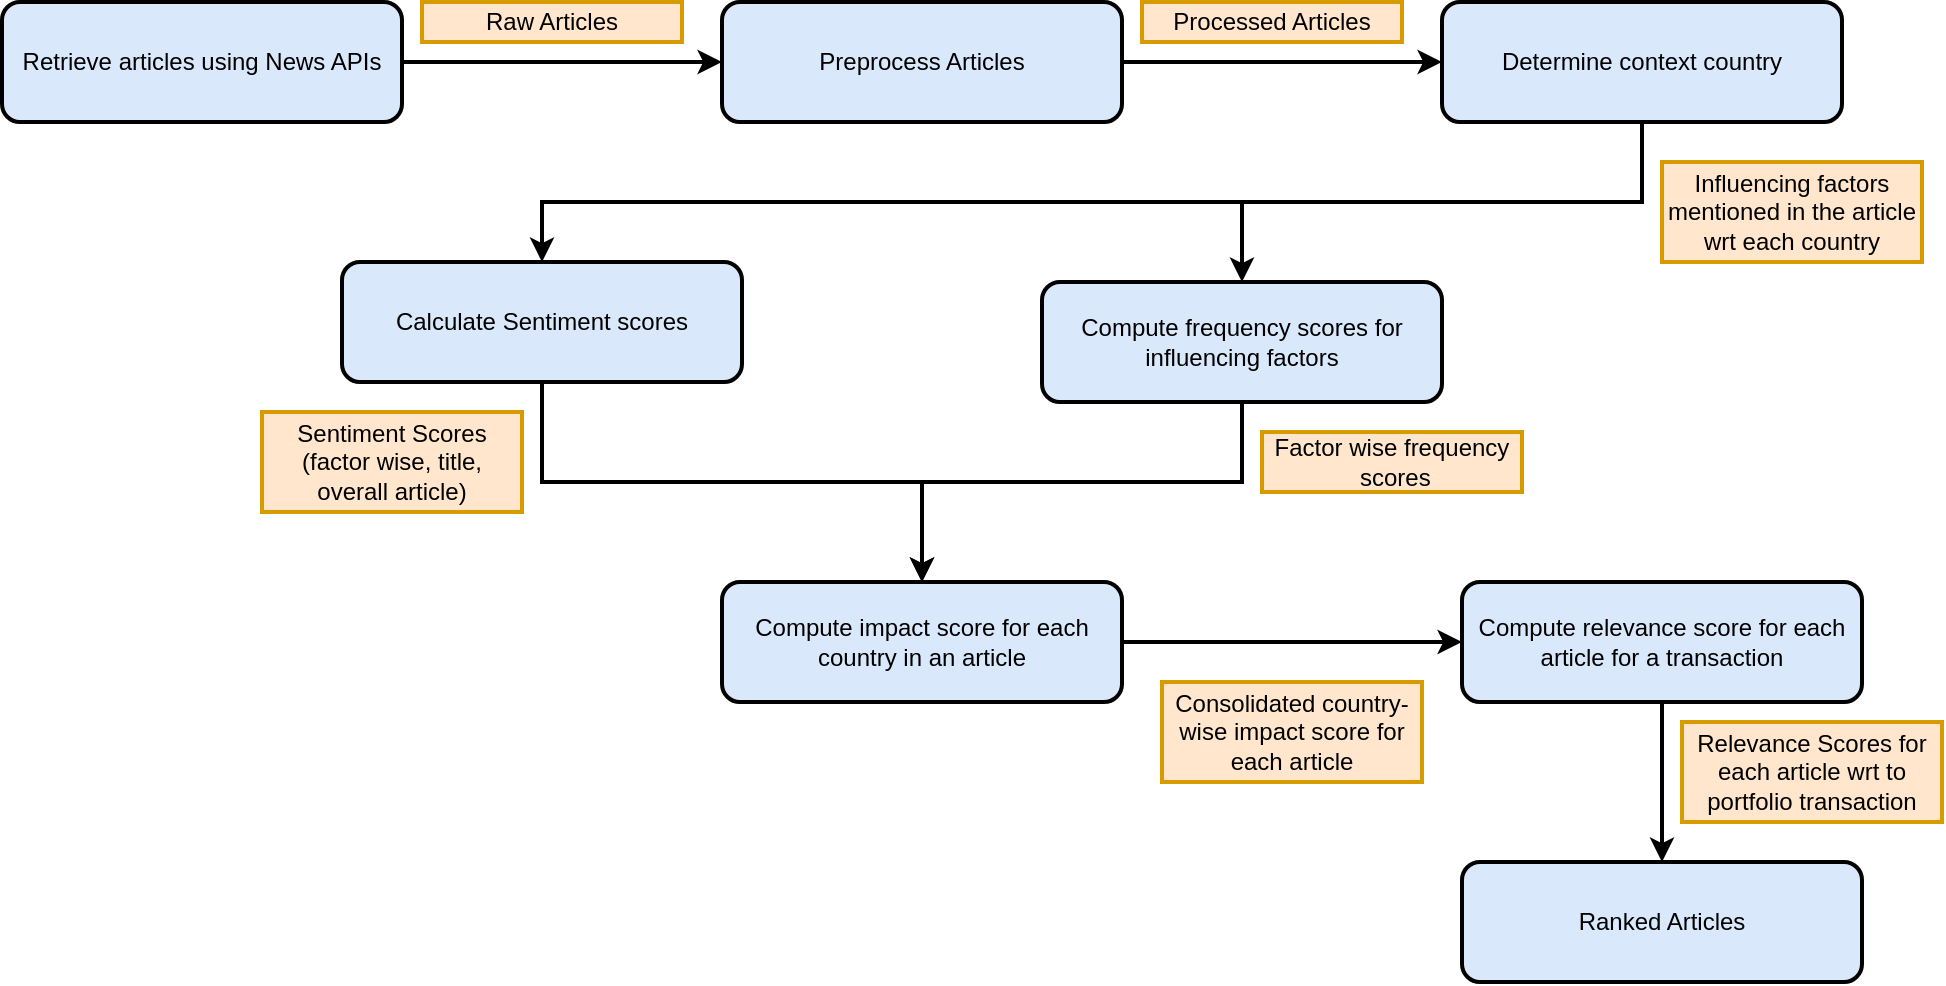 <mxfile version="13.10.2" type="device"><diagram id="5tcdnKqq4ehmVtf3WS5i" name="Page-1"><mxGraphModel dx="1186" dy="686" grid="1" gridSize="10" guides="1" tooltips="1" connect="1" arrows="1" fold="1" page="1" pageScale="1" pageWidth="850" pageHeight="1100" math="0" shadow="0"><root><mxCell id="0"/><mxCell id="1" parent="0"/><mxCell id="LpZ8_ZMy2qOHwm8Th0-t-12" value="" style="edgeStyle=orthogonalEdgeStyle;rounded=0;orthogonalLoop=1;jettySize=auto;html=1;strokeWidth=2;fontSize=12;" parent="1" source="LpZ8_ZMy2qOHwm8Th0-t-1" target="LpZ8_ZMy2qOHwm8Th0-t-11" edge="1"><mxGeometry relative="1" as="geometry"/></mxCell><mxCell id="LpZ8_ZMy2qOHwm8Th0-t-1" value="Retrieve articles using News APIs" style="rounded=1;whiteSpace=wrap;html=1;fillColor=#dae8fc;strokeWidth=2;fontSize=12;" parent="1" vertex="1"><mxGeometry x="40" y="80" width="200" height="60" as="geometry"/></mxCell><mxCell id="KVL5HZ94pKHlvyvh8xRK-1" style="edgeStyle=orthogonalEdgeStyle;rounded=0;orthogonalLoop=1;jettySize=auto;html=1;entryX=0.5;entryY=0;entryDx=0;entryDy=0;strokeWidth=2;" edge="1" parent="1" source="LpZ8_ZMy2qOHwm8Th0-t-10" target="LpZ8_ZMy2qOHwm8Th0-t-26"><mxGeometry relative="1" as="geometry"><Array as="points"><mxPoint x="860" y="180"/><mxPoint x="310" y="180"/></Array></mxGeometry></mxCell><mxCell id="KVL5HZ94pKHlvyvh8xRK-2" style="edgeStyle=orthogonalEdgeStyle;rounded=0;orthogonalLoop=1;jettySize=auto;html=1;exitX=0.5;exitY=1;exitDx=0;exitDy=0;entryX=0.5;entryY=0;entryDx=0;entryDy=0;strokeWidth=2;" edge="1" parent="1" source="LpZ8_ZMy2qOHwm8Th0-t-10" target="LpZ8_ZMy2qOHwm8Th0-t-18"><mxGeometry relative="1" as="geometry"><Array as="points"><mxPoint x="860" y="180"/><mxPoint x="660" y="180"/></Array></mxGeometry></mxCell><mxCell id="LpZ8_ZMy2qOHwm8Th0-t-10" value="Determine context country" style="rounded=1;whiteSpace=wrap;html=1;fillColor=#dae8fc;strokeWidth=2;fontSize=12;" parent="1" vertex="1"><mxGeometry x="760" y="80" width="200" height="60" as="geometry"/></mxCell><mxCell id="LpZ8_ZMy2qOHwm8Th0-t-14" value="" style="edgeStyle=orthogonalEdgeStyle;rounded=0;orthogonalLoop=1;jettySize=auto;html=1;strokeWidth=2;fontSize=12;" parent="1" source="LpZ8_ZMy2qOHwm8Th0-t-11" target="LpZ8_ZMy2qOHwm8Th0-t-10" edge="1"><mxGeometry relative="1" as="geometry"/></mxCell><mxCell id="LpZ8_ZMy2qOHwm8Th0-t-11" value="Preprocess Articles" style="rounded=1;whiteSpace=wrap;html=1;fillColor=#dae8fc;strokeWidth=2;fontSize=12;" parent="1" vertex="1"><mxGeometry x="400" y="80" width="200" height="60" as="geometry"/></mxCell><mxCell id="LpZ8_ZMy2qOHwm8Th0-t-13" value="Raw Articles" style="text;html=1;strokeColor=#d79b00;align=center;verticalAlign=middle;whiteSpace=wrap;rounded=0;strokeWidth=2;fontSize=12;fillColor=#ffe6cc;" parent="1" vertex="1"><mxGeometry x="250" y="80" width="130" height="20" as="geometry"/></mxCell><mxCell id="LpZ8_ZMy2qOHwm8Th0-t-17" value="Processed Articles" style="text;html=1;strokeColor=#d79b00;align=center;verticalAlign=middle;whiteSpace=wrap;rounded=0;strokeWidth=2;fontSize=12;fillColor=#ffe6cc;" parent="1" vertex="1"><mxGeometry x="610" y="80" width="130" height="20" as="geometry"/></mxCell><mxCell id="KVL5HZ94pKHlvyvh8xRK-3" style="edgeStyle=orthogonalEdgeStyle;rounded=0;orthogonalLoop=1;jettySize=auto;html=1;entryX=0.5;entryY=0;entryDx=0;entryDy=0;strokeWidth=2;" edge="1" parent="1" source="LpZ8_ZMy2qOHwm8Th0-t-18" target="LpZ8_ZMy2qOHwm8Th0-t-29"><mxGeometry relative="1" as="geometry"><Array as="points"><mxPoint x="660" y="320"/><mxPoint x="500" y="320"/></Array></mxGeometry></mxCell><mxCell id="LpZ8_ZMy2qOHwm8Th0-t-18" value="Compute frequency scores for influencing factors" style="rounded=1;whiteSpace=wrap;html=1;fillColor=#dae8fc;strokeWidth=2;fontSize=12;" parent="1" vertex="1"><mxGeometry x="560" y="220" width="200" height="60" as="geometry"/></mxCell><mxCell id="LpZ8_ZMy2qOHwm8Th0-t-25" value="Influencing factors mentioned in the article wrt each country" style="text;html=1;strokeColor=#d79b00;align=center;verticalAlign=middle;whiteSpace=wrap;rounded=0;strokeWidth=2;fontSize=12;fillColor=#ffe6cc;" parent="1" vertex="1"><mxGeometry x="870" y="160" width="130" height="50" as="geometry"/></mxCell><mxCell id="LpZ8_ZMy2qOHwm8Th0-t-30" style="edgeStyle=orthogonalEdgeStyle;rounded=0;orthogonalLoop=1;jettySize=auto;html=1;strokeWidth=2;fontSize=12;" parent="1" source="LpZ8_ZMy2qOHwm8Th0-t-26" target="LpZ8_ZMy2qOHwm8Th0-t-29" edge="1"><mxGeometry relative="1" as="geometry"><Array as="points"><mxPoint x="310" y="320"/><mxPoint x="500" y="320"/></Array></mxGeometry></mxCell><mxCell id="LpZ8_ZMy2qOHwm8Th0-t-26" value="Calculate Sentiment scores" style="rounded=1;whiteSpace=wrap;html=1;fillColor=#dae8fc;strokeWidth=2;fontSize=12;" parent="1" vertex="1"><mxGeometry x="210" y="210" width="200" height="60" as="geometry"/></mxCell><mxCell id="LpZ8_ZMy2qOHwm8Th0-t-28" value="Factor wise frequency&lt;br&gt;&amp;nbsp;scores" style="text;html=1;strokeColor=#d79b00;align=center;verticalAlign=middle;whiteSpace=wrap;rounded=0;strokeWidth=2;fontSize=12;fillColor=#ffe6cc;" parent="1" vertex="1"><mxGeometry x="670" y="295" width="130" height="30" as="geometry"/></mxCell><mxCell id="LpZ8_ZMy2qOHwm8Th0-t-33" style="edgeStyle=orthogonalEdgeStyle;rounded=0;orthogonalLoop=1;jettySize=auto;html=1;strokeWidth=2;fontSize=12;" parent="1" source="LpZ8_ZMy2qOHwm8Th0-t-29" target="LpZ8_ZMy2qOHwm8Th0-t-32" edge="1"><mxGeometry relative="1" as="geometry"/></mxCell><mxCell id="LpZ8_ZMy2qOHwm8Th0-t-29" value="Compute impact score for each country in an article" style="rounded=1;whiteSpace=wrap;html=1;fillColor=#dae8fc;strokeWidth=2;fontSize=12;" parent="1" vertex="1"><mxGeometry x="400" y="370" width="200" height="60" as="geometry"/></mxCell><mxCell id="LpZ8_ZMy2qOHwm8Th0-t-31" value="Sentiment Scores&lt;br&gt;(factor wise, title, overall article)" style="text;html=1;strokeColor=#d79b00;align=center;verticalAlign=middle;whiteSpace=wrap;rounded=0;strokeWidth=2;fontSize=12;fillColor=#ffe6cc;" parent="1" vertex="1"><mxGeometry x="170" y="285" width="130" height="50" as="geometry"/></mxCell><mxCell id="LpZ8_ZMy2qOHwm8Th0-t-36" style="edgeStyle=orthogonalEdgeStyle;rounded=0;orthogonalLoop=1;jettySize=auto;html=1;strokeWidth=2;fontSize=12;" parent="1" source="LpZ8_ZMy2qOHwm8Th0-t-32" target="LpZ8_ZMy2qOHwm8Th0-t-35" edge="1"><mxGeometry relative="1" as="geometry"/></mxCell><mxCell id="LpZ8_ZMy2qOHwm8Th0-t-32" value="Compute relevance score for each article for a transaction" style="rounded=1;whiteSpace=wrap;html=1;fillColor=#dae8fc;strokeWidth=2;fontSize=12;" parent="1" vertex="1"><mxGeometry x="770" y="370" width="200" height="60" as="geometry"/></mxCell><mxCell id="LpZ8_ZMy2qOHwm8Th0-t-34" value="Consolidated country-wise impact score for each article" style="text;html=1;strokeColor=#d79b00;align=center;verticalAlign=middle;whiteSpace=wrap;rounded=0;strokeWidth=2;fontSize=12;fillColor=#ffe6cc;" parent="1" vertex="1"><mxGeometry x="620" y="420" width="130" height="50" as="geometry"/></mxCell><mxCell id="LpZ8_ZMy2qOHwm8Th0-t-35" value="Ranked Articles" style="rounded=1;whiteSpace=wrap;html=1;fillColor=#dae8fc;strokeWidth=2;fontSize=12;" parent="1" vertex="1"><mxGeometry x="770" y="510" width="200" height="60" as="geometry"/></mxCell><mxCell id="LpZ8_ZMy2qOHwm8Th0-t-37" value="Relevance Scores for each article wrt to portfolio transaction" style="text;html=1;strokeColor=#d79b00;align=center;verticalAlign=middle;whiteSpace=wrap;rounded=0;strokeWidth=2;fontSize=12;fillColor=#ffe6cc;" parent="1" vertex="1"><mxGeometry x="880" y="440" width="130" height="50" as="geometry"/></mxCell></root></mxGraphModel></diagram></mxfile>